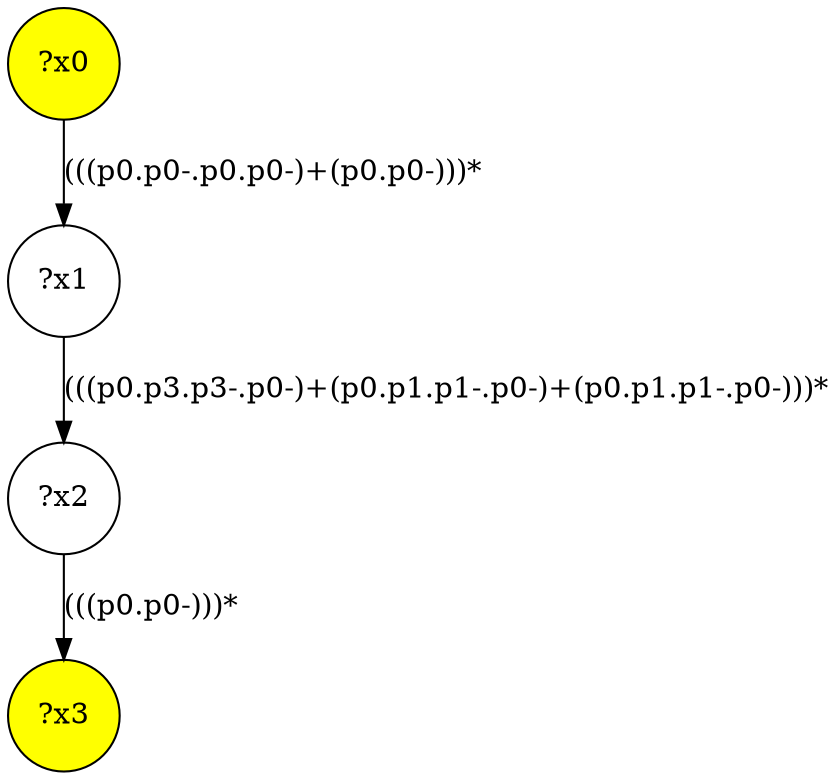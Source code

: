 digraph g {
	x0 [fillcolor="yellow", style="filled," shape=circle, label="?x0"];
	x3 [fillcolor="yellow", style="filled," shape=circle, label="?x3"];
	x1 [shape=circle, label="?x1"];
	x0 -> x1 [label="(((p0.p0-.p0.p0-)+(p0.p0-)))*"];
	x2 [shape=circle, label="?x2"];
	x1 -> x2 [label="(((p0.p3.p3-.p0-)+(p0.p1.p1-.p0-)+(p0.p1.p1-.p0-)))*"];
	x2 -> x3 [label="(((p0.p0-)))*"];
}
